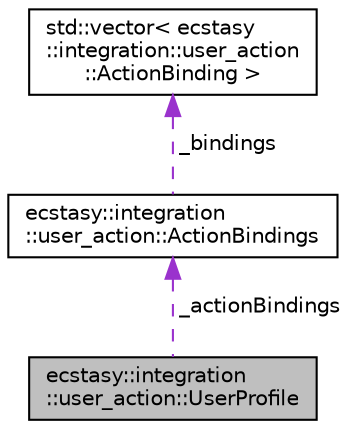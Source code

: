 digraph "ecstasy::integration::user_action::UserProfile"
{
 // LATEX_PDF_SIZE
  edge [fontname="Helvetica",fontsize="10",labelfontname="Helvetica",labelfontsize="10"];
  node [fontname="Helvetica",fontsize="10",shape=record];
  Node1 [label="ecstasy::integration\l::user_action::UserProfile",height=0.2,width=0.4,color="black", fillcolor="grey75", style="filled", fontcolor="black",tooltip="Represent an application user profile, allowing to configure basic informations like the action bindi..."];
  Node2 -> Node1 [dir="back",color="darkorchid3",fontsize="10",style="dashed",label=" _actionBindings" ,fontname="Helvetica"];
  Node2 [label="ecstasy::integration\l::user_action::ActionBindings",height=0.2,width=0.4,color="black", fillcolor="white", style="filled",URL="$classecstasy_1_1integration_1_1user__action_1_1_action_bindings.html",tooltip="Wrapper of a std::vector of ActionBinding."];
  Node3 -> Node2 [dir="back",color="darkorchid3",fontsize="10",style="dashed",label=" _bindings" ,fontname="Helvetica"];
  Node3 [label="std::vector\< ecstasy\l::integration::user_action\l::ActionBinding \>",height=0.2,width=0.4,color="black", fillcolor="white", style="filled",URL="/home/runner/work/ecstasy/ecstasy/doc/external/cppreference-doxygen-web.tag.xml$cpp/container/vector.html",tooltip=" "];
}
